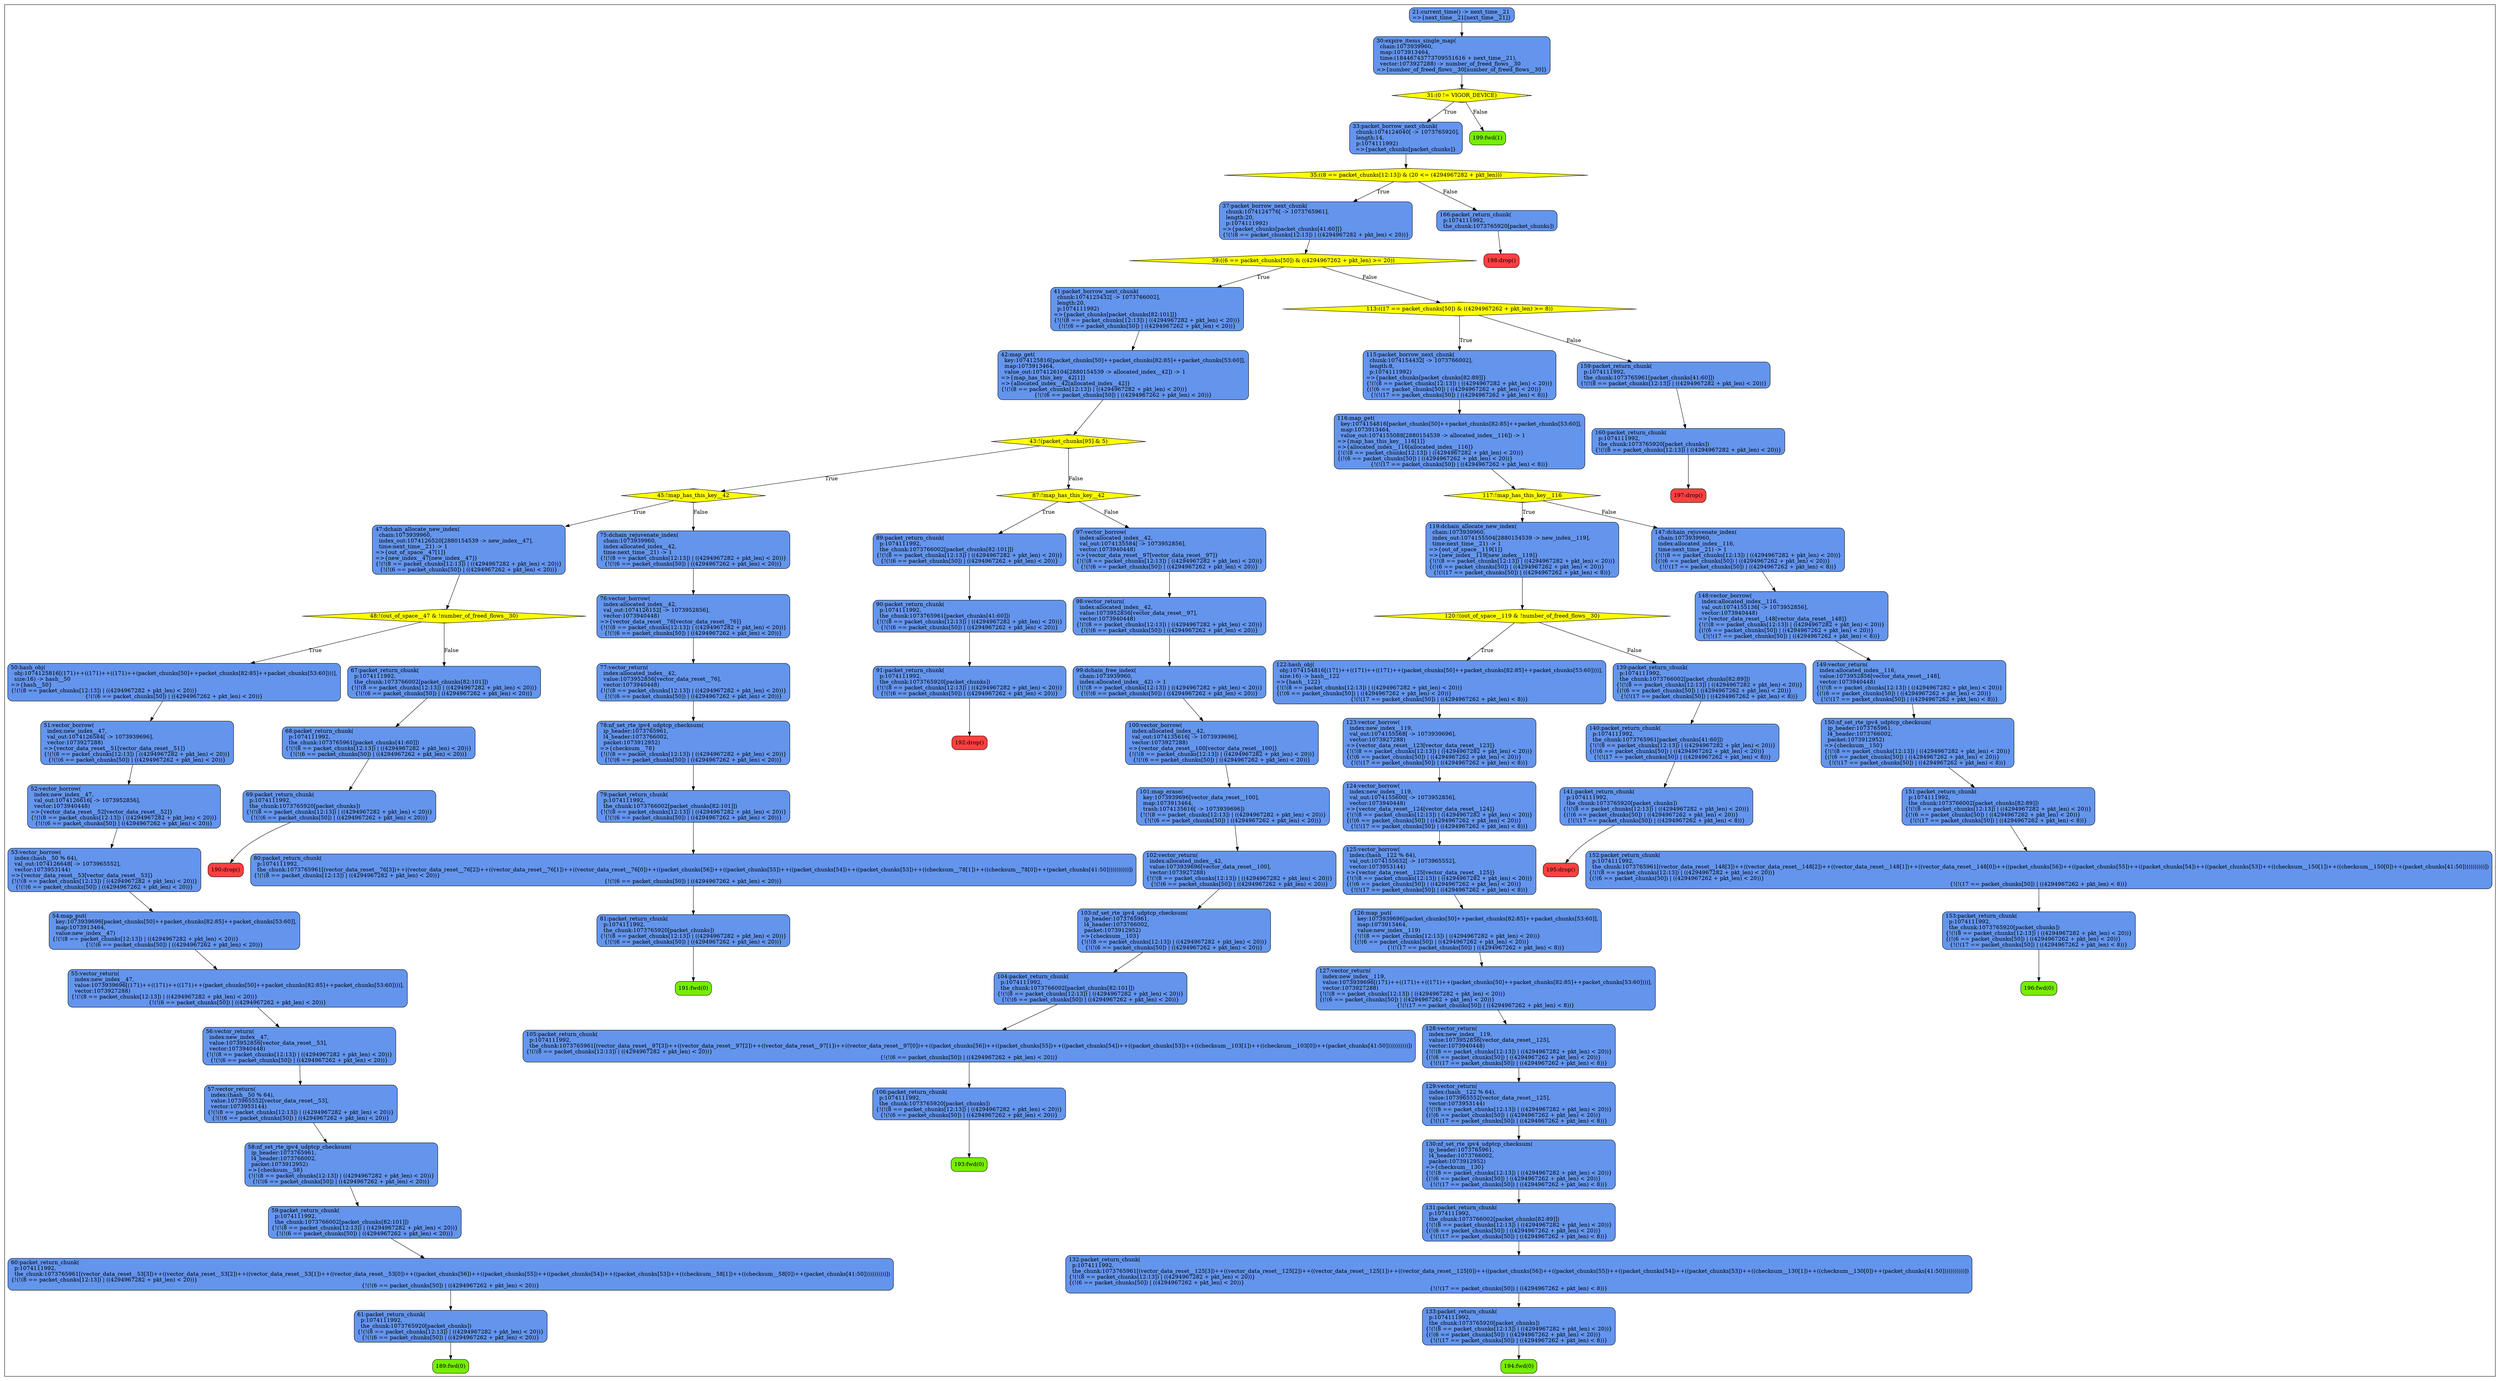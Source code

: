 digraph mygraph {
	node [shape=box style=rounded border=0];
	subgraph clusterprocess {
		node [style="rounded,filled",color=black];
		189 [label="189:fwd(0)", fillcolor="chartreuse2"];
		61 [label="61:packet_return_chunk(\l  p:1074111992,\l  the_chunk:1073765920[packet_chunks])\l{!(!(8 == packet_chunks[12:13]) | ((4294967282 + pkt_len) < 20))}\l{!(!(6 == packet_chunks[50]) | ((4294967262 + pkt_len) < 20))}", fillcolor="cornflowerblue"];
		61 -> 189;
		60 [label="60:packet_return_chunk(\l  p:1074111992,\l  the_chunk:1073765961[(vector_data_reset__53[3])++((vector_data_reset__53[2])++((vector_data_reset__53[1])++((vector_data_reset__53[0])++((packet_chunks[56])++((packet_chunks[55])++((packet_chunks[54])++((packet_chunks[53])++((checksum__58[1])++((checksum__58[0])++(packet_chunks[41:50]))))))))))])\l{!(!(8 == packet_chunks[12:13]) | ((4294967282 + pkt_len) < 20))}\l{!(!(6 == packet_chunks[50]) | ((4294967262 + pkt_len) < 20))}", fillcolor="cornflowerblue"];
		60 -> 61;
		59 [label="59:packet_return_chunk(\l  p:1074111992,\l  the_chunk:1073766002[packet_chunks[82:101]])\l{!(!(8 == packet_chunks[12:13]) | ((4294967282 + pkt_len) < 20))}\l{!(!(6 == packet_chunks[50]) | ((4294967262 + pkt_len) < 20))}", fillcolor="cornflowerblue"];
		59 -> 60;
		58 [label="58:nf_set_rte_ipv4_udptcp_checksum(\l  ip_header:1073765961,\l  l4_header:1073766002,\l  packet:1073912952)\l=>{checksum__58}\l{!(!(8 == packet_chunks[12:13]) | ((4294967282 + pkt_len) < 20))}\l{!(!(6 == packet_chunks[50]) | ((4294967262 + pkt_len) < 20))}", fillcolor="cornflowerblue"];
		58 -> 59;
		57 [label="57:vector_return(\l  index:(hash__50 % 64),\l  value:1073965552[vector_data_reset__53],\l  vector:1073953144)\l{!(!(8 == packet_chunks[12:13]) | ((4294967282 + pkt_len) < 20))}\l{!(!(6 == packet_chunks[50]) | ((4294967262 + pkt_len) < 20))}", fillcolor="cornflowerblue"];
		57 -> 58;
		56 [label="56:vector_return(\l  index:new_index__47,\l  value:1073952856[vector_data_reset__53],\l  vector:1073940448)\l{!(!(8 == packet_chunks[12:13]) | ((4294967282 + pkt_len) < 20))}\l{!(!(6 == packet_chunks[50]) | ((4294967262 + pkt_len) < 20))}", fillcolor="cornflowerblue"];
		56 -> 57;
		55 [label="55:vector_return(\l  index:new_index__47,\l  value:1073939696[(171)++((171)++((171)++(packet_chunks[50]++packet_chunks[82:85]++packet_chunks[53:60])))],\l  vector:1073927288)\l{!(!(8 == packet_chunks[12:13]) | ((4294967282 + pkt_len) < 20))}\l{!(!(6 == packet_chunks[50]) | ((4294967262 + pkt_len) < 20))}", fillcolor="cornflowerblue"];
		55 -> 56;
		54 [label="54:map_put(\l  key:1073939696[packet_chunks[50]++packet_chunks[82:85]++packet_chunks[53:60]],\l  map:1073913464,\l  value:new_index__47)\l{!(!(8 == packet_chunks[12:13]) | ((4294967282 + pkt_len) < 20))}\l{!(!(6 == packet_chunks[50]) | ((4294967262 + pkt_len) < 20))}", fillcolor="cornflowerblue"];
		54 -> 55;
		53 [label="53:vector_borrow(\l  index:(hash__50 % 64),\l  val_out:1074126648[ -> 1073965552],\l  vector:1073953144)\l=>{vector_data_reset__53[vector_data_reset__53]}\l{!(!(8 == packet_chunks[12:13]) | ((4294967282 + pkt_len) < 20))}\l{!(!(6 == packet_chunks[50]) | ((4294967262 + pkt_len) < 20))}", fillcolor="cornflowerblue"];
		53 -> 54;
		52 [label="52:vector_borrow(\l  index:new_index__47,\l  val_out:1074126616[ -> 1073952856],\l  vector:1073940448)\l=>{vector_data_reset__52[vector_data_reset__52]}\l{!(!(8 == packet_chunks[12:13]) | ((4294967282 + pkt_len) < 20))}\l{!(!(6 == packet_chunks[50]) | ((4294967262 + pkt_len) < 20))}", fillcolor="cornflowerblue"];
		52 -> 53;
		51 [label="51:vector_borrow(\l  index:new_index__47,\l  val_out:1074126584[ -> 1073939696],\l  vector:1073927288)\l=>{vector_data_reset__51[vector_data_reset__51]}\l{!(!(8 == packet_chunks[12:13]) | ((4294967282 + pkt_len) < 20))}\l{!(!(6 == packet_chunks[50]) | ((4294967262 + pkt_len) < 20))}", fillcolor="cornflowerblue"];
		51 -> 52;
		50 [label="50:hash_obj(\l  obj:1074125816[(171)++((171)++((171)++(packet_chunks[50]++packet_chunks[82:85]++packet_chunks[53:60])))],\l  size:16) -> hash__50\l=>{hash__50}\l{!(!(8 == packet_chunks[12:13]) | ((4294967282 + pkt_len) < 20))}\l{!(!(6 == packet_chunks[50]) | ((4294967262 + pkt_len) < 20))}", fillcolor="cornflowerblue"];
		50 -> 51;
		190 [label="190:drop()", fillcolor="brown1"];
		69 [label="69:packet_return_chunk(\l  p:1074111992,\l  the_chunk:1073765920[packet_chunks])\l{!(!(8 == packet_chunks[12:13]) | ((4294967282 + pkt_len) < 20))}\l{!(!(6 == packet_chunks[50]) | ((4294967262 + pkt_len) < 20))}", fillcolor="cornflowerblue"];
		69 -> 190;
		68 [label="68:packet_return_chunk(\l  p:1074111992,\l  the_chunk:1073765961[packet_chunks[41:60]])\l{!(!(8 == packet_chunks[12:13]) | ((4294967282 + pkt_len) < 20))}\l{!(!(6 == packet_chunks[50]) | ((4294967262 + pkt_len) < 20))}", fillcolor="cornflowerblue"];
		68 -> 69;
		67 [label="67:packet_return_chunk(\l  p:1074111992,\l  the_chunk:1073766002[packet_chunks[82:101]])\l{!(!(8 == packet_chunks[12:13]) | ((4294967282 + pkt_len) < 20))}\l{!(!(6 == packet_chunks[50]) | ((4294967262 + pkt_len) < 20))}", fillcolor="cornflowerblue"];
		67 -> 68;
		48 [shape=Mdiamond, label="48:!(out_of_space__47 & !number_of_freed_flows__30)", fillcolor="yellow"];
		48 -> 50 [label="True"];
		48 -> 67 [label="False"];
		47 [label="47:dchain_allocate_new_index(\l  chain:1073939960,\l  index_out:1074126520[2880154539 -> new_index__47],\l  time:next_time__21) -> 1\l=>{out_of_space__47[1]}\l=>{new_index__47[new_index__47]}\l{!(!(8 == packet_chunks[12:13]) | ((4294967282 + pkt_len) < 20))}\l{!(!(6 == packet_chunks[50]) | ((4294967262 + pkt_len) < 20))}", fillcolor="cornflowerblue"];
		47 -> 48;
		191 [label="191:fwd(0)", fillcolor="chartreuse2"];
		81 [label="81:packet_return_chunk(\l  p:1074111992,\l  the_chunk:1073765920[packet_chunks])\l{!(!(8 == packet_chunks[12:13]) | ((4294967282 + pkt_len) < 20))}\l{!(!(6 == packet_chunks[50]) | ((4294967262 + pkt_len) < 20))}", fillcolor="cornflowerblue"];
		81 -> 191;
		80 [label="80:packet_return_chunk(\l  p:1074111992,\l  the_chunk:1073765961[(vector_data_reset__76[3])++((vector_data_reset__76[2])++((vector_data_reset__76[1])++((vector_data_reset__76[0])++((packet_chunks[56])++((packet_chunks[55])++((packet_chunks[54])++((packet_chunks[53])++((checksum__78[1])++((checksum__78[0])++(packet_chunks[41:50]))))))))))])\l{!(!(8 == packet_chunks[12:13]) | ((4294967282 + pkt_len) < 20))}\l{!(!(6 == packet_chunks[50]) | ((4294967262 + pkt_len) < 20))}", fillcolor="cornflowerblue"];
		80 -> 81;
		79 [label="79:packet_return_chunk(\l  p:1074111992,\l  the_chunk:1073766002[packet_chunks[82:101]])\l{!(!(8 == packet_chunks[12:13]) | ((4294967282 + pkt_len) < 20))}\l{!(!(6 == packet_chunks[50]) | ((4294967262 + pkt_len) < 20))}", fillcolor="cornflowerblue"];
		79 -> 80;
		78 [label="78:nf_set_rte_ipv4_udptcp_checksum(\l  ip_header:1073765961,\l  l4_header:1073766002,\l  packet:1073912952)\l=>{checksum__78}\l{!(!(8 == packet_chunks[12:13]) | ((4294967282 + pkt_len) < 20))}\l{!(!(6 == packet_chunks[50]) | ((4294967262 + pkt_len) < 20))}", fillcolor="cornflowerblue"];
		78 -> 79;
		77 [label="77:vector_return(\l  index:allocated_index__42,\l  value:1073952856[vector_data_reset__76],\l  vector:1073940448)\l{!(!(8 == packet_chunks[12:13]) | ((4294967282 + pkt_len) < 20))}\l{!(!(6 == packet_chunks[50]) | ((4294967262 + pkt_len) < 20))}", fillcolor="cornflowerblue"];
		77 -> 78;
		76 [label="76:vector_borrow(\l  index:allocated_index__42,\l  val_out:1074126152[ -> 1073952856],\l  vector:1073940448)\l=>{vector_data_reset__76[vector_data_reset__76]}\l{!(!(8 == packet_chunks[12:13]) | ((4294967282 + pkt_len) < 20))}\l{!(!(6 == packet_chunks[50]) | ((4294967262 + pkt_len) < 20))}", fillcolor="cornflowerblue"];
		76 -> 77;
		75 [label="75:dchain_rejuvenate_index(\l  chain:1073939960,\l  index:allocated_index__42,\l  time:next_time__21) -> 1\l{!(!(8 == packet_chunks[12:13]) | ((4294967282 + pkt_len) < 20))}\l{!(!(6 == packet_chunks[50]) | ((4294967262 + pkt_len) < 20))}", fillcolor="cornflowerblue"];
		75 -> 76;
		45 [shape=Mdiamond, label="45:!map_has_this_key__42", fillcolor="yellow"];
		45 -> 47 [label="True"];
		45 -> 75 [label="False"];
		192 [label="192:drop()", fillcolor="brown1"];
		91 [label="91:packet_return_chunk(\l  p:1074111992,\l  the_chunk:1073765920[packet_chunks])\l{!(!(8 == packet_chunks[12:13]) | ((4294967282 + pkt_len) < 20))}\l{!(!(6 == packet_chunks[50]) | ((4294967262 + pkt_len) < 20))}", fillcolor="cornflowerblue"];
		91 -> 192;
		90 [label="90:packet_return_chunk(\l  p:1074111992,\l  the_chunk:1073765961[packet_chunks[41:60]])\l{!(!(8 == packet_chunks[12:13]) | ((4294967282 + pkt_len) < 20))}\l{!(!(6 == packet_chunks[50]) | ((4294967262 + pkt_len) < 20))}", fillcolor="cornflowerblue"];
		90 -> 91;
		89 [label="89:packet_return_chunk(\l  p:1074111992,\l  the_chunk:1073766002[packet_chunks[82:101]])\l{!(!(8 == packet_chunks[12:13]) | ((4294967282 + pkt_len) < 20))}\l{!(!(6 == packet_chunks[50]) | ((4294967262 + pkt_len) < 20))}", fillcolor="cornflowerblue"];
		89 -> 90;
		193 [label="193:fwd(0)", fillcolor="chartreuse2"];
		106 [label="106:packet_return_chunk(\l  p:1074111992,\l  the_chunk:1073765920[packet_chunks])\l{!(!(8 == packet_chunks[12:13]) | ((4294967282 + pkt_len) < 20))}\l{!(!(6 == packet_chunks[50]) | ((4294967262 + pkt_len) < 20))}", fillcolor="cornflowerblue"];
		106 -> 193;
		105 [label="105:packet_return_chunk(\l  p:1074111992,\l  the_chunk:1073765961[(vector_data_reset__97[3])++((vector_data_reset__97[2])++((vector_data_reset__97[1])++((vector_data_reset__97[0])++((packet_chunks[56])++((packet_chunks[55])++((packet_chunks[54])++((packet_chunks[53])++((checksum__103[1])++((checksum__103[0])++(packet_chunks[41:50]))))))))))])\l{!(!(8 == packet_chunks[12:13]) | ((4294967282 + pkt_len) < 20))}\l{!(!(6 == packet_chunks[50]) | ((4294967262 + pkt_len) < 20))}", fillcolor="cornflowerblue"];
		105 -> 106;
		104 [label="104:packet_return_chunk(\l  p:1074111992,\l  the_chunk:1073766002[packet_chunks[82:101]])\l{!(!(8 == packet_chunks[12:13]) | ((4294967282 + pkt_len) < 20))}\l{!(!(6 == packet_chunks[50]) | ((4294967262 + pkt_len) < 20))}", fillcolor="cornflowerblue"];
		104 -> 105;
		103 [label="103:nf_set_rte_ipv4_udptcp_checksum(\l  ip_header:1073765961,\l  l4_header:1073766002,\l  packet:1073912952)\l=>{checksum__103}\l{!(!(8 == packet_chunks[12:13]) | ((4294967282 + pkt_len) < 20))}\l{!(!(6 == packet_chunks[50]) | ((4294967262 + pkt_len) < 20))}", fillcolor="cornflowerblue"];
		103 -> 104;
		102 [label="102:vector_return(\l  index:allocated_index__42,\l  value:1073939696[vector_data_reset__100],\l  vector:1073927288)\l{!(!(8 == packet_chunks[12:13]) | ((4294967282 + pkt_len) < 20))}\l{!(!(6 == packet_chunks[50]) | ((4294967262 + pkt_len) < 20))}", fillcolor="cornflowerblue"];
		102 -> 103;
		101 [label="101:map_erase(\l  key:1073939696[vector_data_reset__100],\l  map:1073913464,\l  trash:1074135616[ -> 1073939696])\l{!(!(8 == packet_chunks[12:13]) | ((4294967282 + pkt_len) < 20))}\l{!(!(6 == packet_chunks[50]) | ((4294967262 + pkt_len) < 20))}", fillcolor="cornflowerblue"];
		101 -> 102;
		100 [label="100:vector_borrow(\l  index:allocated_index__42,\l  val_out:1074135616[ -> 1073939696],\l  vector:1073927288)\l=>{vector_data_reset__100[vector_data_reset__100]}\l{!(!(8 == packet_chunks[12:13]) | ((4294967282 + pkt_len) < 20))}\l{!(!(6 == packet_chunks[50]) | ((4294967262 + pkt_len) < 20))}", fillcolor="cornflowerblue"];
		100 -> 101;
		99 [label="99:dchain_free_index(\l  chain:1073939960,\l  index:allocated_index__42) -> 1\l{!(!(8 == packet_chunks[12:13]) | ((4294967282 + pkt_len) < 20))}\l{!(!(6 == packet_chunks[50]) | ((4294967262 + pkt_len) < 20))}", fillcolor="cornflowerblue"];
		99 -> 100;
		98 [label="98:vector_return(\l  index:allocated_index__42,\l  value:1073952856[vector_data_reset__97],\l  vector:1073940448)\l{!(!(8 == packet_chunks[12:13]) | ((4294967282 + pkt_len) < 20))}\l{!(!(6 == packet_chunks[50]) | ((4294967262 + pkt_len) < 20))}", fillcolor="cornflowerblue"];
		98 -> 99;
		97 [label="97:vector_borrow(\l  index:allocated_index__42,\l  val_out:1074135584[ -> 1073952856],\l  vector:1073940448)\l=>{vector_data_reset__97[vector_data_reset__97]}\l{!(!(8 == packet_chunks[12:13]) | ((4294967282 + pkt_len) < 20))}\l{!(!(6 == packet_chunks[50]) | ((4294967262 + pkt_len) < 20))}", fillcolor="cornflowerblue"];
		97 -> 98;
		87 [shape=Mdiamond, label="87:!map_has_this_key__42", fillcolor="yellow"];
		87 -> 89 [label="True"];
		87 -> 97 [label="False"];
		43 [shape=Mdiamond, label="43:!(packet_chunks[95] & 5)", fillcolor="yellow"];
		43 -> 45 [label="True"];
		43 -> 87 [label="False"];
		42 [label="42:map_get(\l  key:1074125816[packet_chunks[50]++packet_chunks[82:85]++packet_chunks[53:60]],\l  map:1073913464,\l  value_out:1074126104[2880154539 -> allocated_index__42]) -> 1\l=>{map_has_this_key__42[1]}\l=>{allocated_index__42[allocated_index__42]}\l{!(!(8 == packet_chunks[12:13]) | ((4294967282 + pkt_len) < 20))}\l{!(!(6 == packet_chunks[50]) | ((4294967262 + pkt_len) < 20))}", fillcolor="cornflowerblue"];
		42 -> 43;
		41 [label="41:packet_borrow_next_chunk(\l  chunk:1074125432[ -> 1073766002],\l  length:20,\l  p:1074111992)\l=>{packet_chunks[packet_chunks[82:101]]}\l{!(!(8 == packet_chunks[12:13]) | ((4294967282 + pkt_len) < 20))}\l{!(!(6 == packet_chunks[50]) | ((4294967262 + pkt_len) < 20))}", fillcolor="cornflowerblue"];
		41 -> 42;
		194 [label="194:fwd(0)", fillcolor="chartreuse2"];
		133 [label="133:packet_return_chunk(\l  p:1074111992,\l  the_chunk:1073765920[packet_chunks])\l{!(!(8 == packet_chunks[12:13]) | ((4294967282 + pkt_len) < 20))}\l{(!(6 == packet_chunks[50]) | ((4294967262 + pkt_len) < 20))}\l{!(!(17 == packet_chunks[50]) | ((4294967262 + pkt_len) < 8))}", fillcolor="cornflowerblue"];
		133 -> 194;
		132 [label="132:packet_return_chunk(\l  p:1074111992,\l  the_chunk:1073765961[(vector_data_reset__125[3])++((vector_data_reset__125[2])++((vector_data_reset__125[1])++((vector_data_reset__125[0])++((packet_chunks[56])++((packet_chunks[55])++((packet_chunks[54])++((packet_chunks[53])++((checksum__130[1])++((checksum__130[0])++(packet_chunks[41:50]))))))))))])\l{!(!(8 == packet_chunks[12:13]) | ((4294967282 + pkt_len) < 20))}\l{(!(6 == packet_chunks[50]) | ((4294967262 + pkt_len) < 20))}\l{!(!(17 == packet_chunks[50]) | ((4294967262 + pkt_len) < 8))}", fillcolor="cornflowerblue"];
		132 -> 133;
		131 [label="131:packet_return_chunk(\l  p:1074111992,\l  the_chunk:1073766002[packet_chunks[82:89]])\l{!(!(8 == packet_chunks[12:13]) | ((4294967282 + pkt_len) < 20))}\l{(!(6 == packet_chunks[50]) | ((4294967262 + pkt_len) < 20))}\l{!(!(17 == packet_chunks[50]) | ((4294967262 + pkt_len) < 8))}", fillcolor="cornflowerblue"];
		131 -> 132;
		130 [label="130:nf_set_rte_ipv4_udptcp_checksum(\l  ip_header:1073765961,\l  l4_header:1073766002,\l  packet:1073912952)\l=>{checksum__130}\l{!(!(8 == packet_chunks[12:13]) | ((4294967282 + pkt_len) < 20))}\l{(!(6 == packet_chunks[50]) | ((4294967262 + pkt_len) < 20))}\l{!(!(17 == packet_chunks[50]) | ((4294967262 + pkt_len) < 8))}", fillcolor="cornflowerblue"];
		130 -> 131;
		129 [label="129:vector_return(\l  index:(hash__122 % 64),\l  value:1073965552[vector_data_reset__125],\l  vector:1073953144)\l{!(!(8 == packet_chunks[12:13]) | ((4294967282 + pkt_len) < 20))}\l{(!(6 == packet_chunks[50]) | ((4294967262 + pkt_len) < 20))}\l{!(!(17 == packet_chunks[50]) | ((4294967262 + pkt_len) < 8))}", fillcolor="cornflowerblue"];
		129 -> 130;
		128 [label="128:vector_return(\l  index:new_index__119,\l  value:1073952856[vector_data_reset__125],\l  vector:1073940448)\l{!(!(8 == packet_chunks[12:13]) | ((4294967282 + pkt_len) < 20))}\l{(!(6 == packet_chunks[50]) | ((4294967262 + pkt_len) < 20))}\l{!(!(17 == packet_chunks[50]) | ((4294967262 + pkt_len) < 8))}", fillcolor="cornflowerblue"];
		128 -> 129;
		127 [label="127:vector_return(\l  index:new_index__119,\l  value:1073939696[(171)++((171)++((171)++(packet_chunks[50]++packet_chunks[82:85]++packet_chunks[53:60])))],\l  vector:1073927288)\l{!(!(8 == packet_chunks[12:13]) | ((4294967282 + pkt_len) < 20))}\l{(!(6 == packet_chunks[50]) | ((4294967262 + pkt_len) < 20))}\l{!(!(17 == packet_chunks[50]) | ((4294967262 + pkt_len) < 8))}", fillcolor="cornflowerblue"];
		127 -> 128;
		126 [label="126:map_put(\l  key:1073939696[packet_chunks[50]++packet_chunks[82:85]++packet_chunks[53:60]],\l  map:1073913464,\l  value:new_index__119)\l{!(!(8 == packet_chunks[12:13]) | ((4294967282 + pkt_len) < 20))}\l{(!(6 == packet_chunks[50]) | ((4294967262 + pkt_len) < 20))}\l{!(!(17 == packet_chunks[50]) | ((4294967262 + pkt_len) < 8))}", fillcolor="cornflowerblue"];
		126 -> 127;
		125 [label="125:vector_borrow(\l  index:(hash__122 % 64),\l  val_out:1074155632[ -> 1073965552],\l  vector:1073953144)\l=>{vector_data_reset__125[vector_data_reset__125]}\l{!(!(8 == packet_chunks[12:13]) | ((4294967282 + pkt_len) < 20))}\l{(!(6 == packet_chunks[50]) | ((4294967262 + pkt_len) < 20))}\l{!(!(17 == packet_chunks[50]) | ((4294967262 + pkt_len) < 8))}", fillcolor="cornflowerblue"];
		125 -> 126;
		124 [label="124:vector_borrow(\l  index:new_index__119,\l  val_out:1074155600[ -> 1073952856],\l  vector:1073940448)\l=>{vector_data_reset__124[vector_data_reset__124]}\l{!(!(8 == packet_chunks[12:13]) | ((4294967282 + pkt_len) < 20))}\l{(!(6 == packet_chunks[50]) | ((4294967262 + pkt_len) < 20))}\l{!(!(17 == packet_chunks[50]) | ((4294967262 + pkt_len) < 8))}", fillcolor="cornflowerblue"];
		124 -> 125;
		123 [label="123:vector_borrow(\l  index:new_index__119,\l  val_out:1074155568[ -> 1073939696],\l  vector:1073927288)\l=>{vector_data_reset__123[vector_data_reset__123]}\l{!(!(8 == packet_chunks[12:13]) | ((4294967282 + pkt_len) < 20))}\l{(!(6 == packet_chunks[50]) | ((4294967262 + pkt_len) < 20))}\l{!(!(17 == packet_chunks[50]) | ((4294967262 + pkt_len) < 8))}", fillcolor="cornflowerblue"];
		123 -> 124;
		122 [label="122:hash_obj(\l  obj:1074154816[(171)++((171)++((171)++(packet_chunks[50]++packet_chunks[82:85]++packet_chunks[53:60])))],\l  size:16) -> hash__122\l=>{hash__122}\l{!(!(8 == packet_chunks[12:13]) | ((4294967282 + pkt_len) < 20))}\l{(!(6 == packet_chunks[50]) | ((4294967262 + pkt_len) < 20))}\l{!(!(17 == packet_chunks[50]) | ((4294967262 + pkt_len) < 8))}", fillcolor="cornflowerblue"];
		122 -> 123;
		195 [label="195:drop()", fillcolor="brown1"];
		141 [label="141:packet_return_chunk(\l  p:1074111992,\l  the_chunk:1073765920[packet_chunks])\l{!(!(8 == packet_chunks[12:13]) | ((4294967282 + pkt_len) < 20))}\l{(!(6 == packet_chunks[50]) | ((4294967262 + pkt_len) < 20))}\l{!(!(17 == packet_chunks[50]) | ((4294967262 + pkt_len) < 8))}", fillcolor="cornflowerblue"];
		141 -> 195;
		140 [label="140:packet_return_chunk(\l  p:1074111992,\l  the_chunk:1073765961[packet_chunks[41:60]])\l{!(!(8 == packet_chunks[12:13]) | ((4294967282 + pkt_len) < 20))}\l{(!(6 == packet_chunks[50]) | ((4294967262 + pkt_len) < 20))}\l{!(!(17 == packet_chunks[50]) | ((4294967262 + pkt_len) < 8))}", fillcolor="cornflowerblue"];
		140 -> 141;
		139 [label="139:packet_return_chunk(\l  p:1074111992,\l  the_chunk:1073766002[packet_chunks[82:89]])\l{!(!(8 == packet_chunks[12:13]) | ((4294967282 + pkt_len) < 20))}\l{(!(6 == packet_chunks[50]) | ((4294967262 + pkt_len) < 20))}\l{!(!(17 == packet_chunks[50]) | ((4294967262 + pkt_len) < 8))}", fillcolor="cornflowerblue"];
		139 -> 140;
		120 [shape=Mdiamond, label="120:!(out_of_space__119 & !number_of_freed_flows__30)", fillcolor="yellow"];
		120 -> 122 [label="True"];
		120 -> 139 [label="False"];
		119 [label="119:dchain_allocate_new_index(\l  chain:1073939960,\l  index_out:1074155504[2880154539 -> new_index__119],\l  time:next_time__21) -> 1\l=>{out_of_space__119[1]}\l=>{new_index__119[new_index__119]}\l{!(!(8 == packet_chunks[12:13]) | ((4294967282 + pkt_len) < 20))}\l{(!(6 == packet_chunks[50]) | ((4294967262 + pkt_len) < 20))}\l{!(!(17 == packet_chunks[50]) | ((4294967262 + pkt_len) < 8))}", fillcolor="cornflowerblue"];
		119 -> 120;
		196 [label="196:fwd(0)", fillcolor="chartreuse2"];
		153 [label="153:packet_return_chunk(\l  p:1074111992,\l  the_chunk:1073765920[packet_chunks])\l{!(!(8 == packet_chunks[12:13]) | ((4294967282 + pkt_len) < 20))}\l{(!(6 == packet_chunks[50]) | ((4294967262 + pkt_len) < 20))}\l{!(!(17 == packet_chunks[50]) | ((4294967262 + pkt_len) < 8))}", fillcolor="cornflowerblue"];
		153 -> 196;
		152 [label="152:packet_return_chunk(\l  p:1074111992,\l  the_chunk:1073765961[(vector_data_reset__148[3])++((vector_data_reset__148[2])++((vector_data_reset__148[1])++((vector_data_reset__148[0])++((packet_chunks[56])++((packet_chunks[55])++((packet_chunks[54])++((packet_chunks[53])++((checksum__150[1])++((checksum__150[0])++(packet_chunks[41:50]))))))))))])\l{!(!(8 == packet_chunks[12:13]) | ((4294967282 + pkt_len) < 20))}\l{(!(6 == packet_chunks[50]) | ((4294967262 + pkt_len) < 20))}\l{!(!(17 == packet_chunks[50]) | ((4294967262 + pkt_len) < 8))}", fillcolor="cornflowerblue"];
		152 -> 153;
		151 [label="151:packet_return_chunk(\l  p:1074111992,\l  the_chunk:1073766002[packet_chunks[82:89]])\l{!(!(8 == packet_chunks[12:13]) | ((4294967282 + pkt_len) < 20))}\l{(!(6 == packet_chunks[50]) | ((4294967262 + pkt_len) < 20))}\l{!(!(17 == packet_chunks[50]) | ((4294967262 + pkt_len) < 8))}", fillcolor="cornflowerblue"];
		151 -> 152;
		150 [label="150:nf_set_rte_ipv4_udptcp_checksum(\l  ip_header:1073765961,\l  l4_header:1073766002,\l  packet:1073912952)\l=>{checksum__150}\l{!(!(8 == packet_chunks[12:13]) | ((4294967282 + pkt_len) < 20))}\l{(!(6 == packet_chunks[50]) | ((4294967262 + pkt_len) < 20))}\l{!(!(17 == packet_chunks[50]) | ((4294967262 + pkt_len) < 8))}", fillcolor="cornflowerblue"];
		150 -> 151;
		149 [label="149:vector_return(\l  index:allocated_index__116,\l  value:1073952856[vector_data_reset__148],\l  vector:1073940448)\l{!(!(8 == packet_chunks[12:13]) | ((4294967282 + pkt_len) < 20))}\l{(!(6 == packet_chunks[50]) | ((4294967262 + pkt_len) < 20))}\l{!(!(17 == packet_chunks[50]) | ((4294967262 + pkt_len) < 8))}", fillcolor="cornflowerblue"];
		149 -> 150;
		148 [label="148:vector_borrow(\l  index:allocated_index__116,\l  val_out:1074155136[ -> 1073952856],\l  vector:1073940448)\l=>{vector_data_reset__148[vector_data_reset__148]}\l{!(!(8 == packet_chunks[12:13]) | ((4294967282 + pkt_len) < 20))}\l{(!(6 == packet_chunks[50]) | ((4294967262 + pkt_len) < 20))}\l{!(!(17 == packet_chunks[50]) | ((4294967262 + pkt_len) < 8))}", fillcolor="cornflowerblue"];
		148 -> 149;
		147 [label="147:dchain_rejuvenate_index(\l  chain:1073939960,\l  index:allocated_index__116,\l  time:next_time__21) -> 1\l{!(!(8 == packet_chunks[12:13]) | ((4294967282 + pkt_len) < 20))}\l{(!(6 == packet_chunks[50]) | ((4294967262 + pkt_len) < 20))}\l{!(!(17 == packet_chunks[50]) | ((4294967262 + pkt_len) < 8))}", fillcolor="cornflowerblue"];
		147 -> 148;
		117 [shape=Mdiamond, label="117:!map_has_this_key__116", fillcolor="yellow"];
		117 -> 119 [label="True"];
		117 -> 147 [label="False"];
		116 [label="116:map_get(\l  key:1074154816[packet_chunks[50]++packet_chunks[82:85]++packet_chunks[53:60]],\l  map:1073913464,\l  value_out:1074155088[2880154539 -> allocated_index__116]) -> 1\l=>{map_has_this_key__116[1]}\l=>{allocated_index__116[allocated_index__116]}\l{!(!(8 == packet_chunks[12:13]) | ((4294967282 + pkt_len) < 20))}\l{(!(6 == packet_chunks[50]) | ((4294967262 + pkt_len) < 20))}\l{!(!(17 == packet_chunks[50]) | ((4294967262 + pkt_len) < 8))}", fillcolor="cornflowerblue"];
		116 -> 117;
		115 [label="115:packet_borrow_next_chunk(\l  chunk:1074154432[ -> 1073766002],\l  length:8,\l  p:1074111992)\l=>{packet_chunks[packet_chunks[82:89]]}\l{!(!(8 == packet_chunks[12:13]) | ((4294967282 + pkt_len) < 20))}\l{(!(6 == packet_chunks[50]) | ((4294967262 + pkt_len) < 20))}\l{!(!(17 == packet_chunks[50]) | ((4294967262 + pkt_len) < 8))}", fillcolor="cornflowerblue"];
		115 -> 116;
		197 [label="197:drop()", fillcolor="brown1"];
		160 [label="160:packet_return_chunk(\l  p:1074111992,\l  the_chunk:1073765920[packet_chunks])\l{!(!(8 == packet_chunks[12:13]) | ((4294967282 + pkt_len) < 20))}", fillcolor="cornflowerblue"];
		160 -> 197;
		159 [label="159:packet_return_chunk(\l  p:1074111992,\l  the_chunk:1073765961[packet_chunks[41:60]])\l{!(!(8 == packet_chunks[12:13]) | ((4294967282 + pkt_len) < 20))}", fillcolor="cornflowerblue"];
		159 -> 160;
		113 [shape=Mdiamond, label="113:((17 == packet_chunks[50]) & ((4294967262 + pkt_len) >= 8))", fillcolor="yellow"];
		113 -> 115 [label="True"];
		113 -> 159 [label="False"];
		39 [shape=Mdiamond, label="39:((6 == packet_chunks[50]) & ((4294967262 + pkt_len) >= 20))", fillcolor="yellow"];
		39 -> 41 [label="True"];
		39 -> 113 [label="False"];
		37 [label="37:packet_borrow_next_chunk(\l  chunk:1074124776[ -> 1073765961],\l  length:20,\l  p:1074111992)\l=>{packet_chunks[packet_chunks[41:60]]}\l{!(!(8 == packet_chunks[12:13]) | ((4294967282 + pkt_len) < 20))}", fillcolor="cornflowerblue"];
		37 -> 39;
		198 [label="198:drop()", fillcolor="brown1"];
		166 [label="166:packet_return_chunk(\l  p:1074111992,\l  the_chunk:1073765920[packet_chunks])", fillcolor="cornflowerblue"];
		166 -> 198;
		35 [shape=Mdiamond, label="35:((8 == packet_chunks[12:13]) & (20 <= (4294967282 + pkt_len)))", fillcolor="yellow"];
		35 -> 37 [label="True"];
		35 -> 166 [label="False"];
		33 [label="33:packet_borrow_next_chunk(\l  chunk:1074124040[ -> 1073765920],\l  length:14,\l  p:1074111992)\l=>{packet_chunks[packet_chunks]}", fillcolor="cornflowerblue"];
		33 -> 35;
		199 [label="199:fwd(1)", fillcolor="chartreuse2"];
		31 [shape=Mdiamond, label="31:(0 != VIGOR_DEVICE)", fillcolor="yellow"];
		31 -> 33 [label="True"];
		31 -> 199 [label="False"];
		30 [label="30:expire_items_single_map(\l  chain:1073939960,\l  map:1073913464,\l  time:(18446743773709551616 + next_time__21),\l  vector:1073927288) -> number_of_freed_flows__30\l=>{number_of_freed_flows__30[number_of_freed_flows__30]}", fillcolor="cornflowerblue"];
		30 -> 31;
		21 [label="21:current_time() -> next_time__21\l=>{next_time__21[next_time__21]}", fillcolor="cornflowerblue"];
		21 -> 30;
	}
}